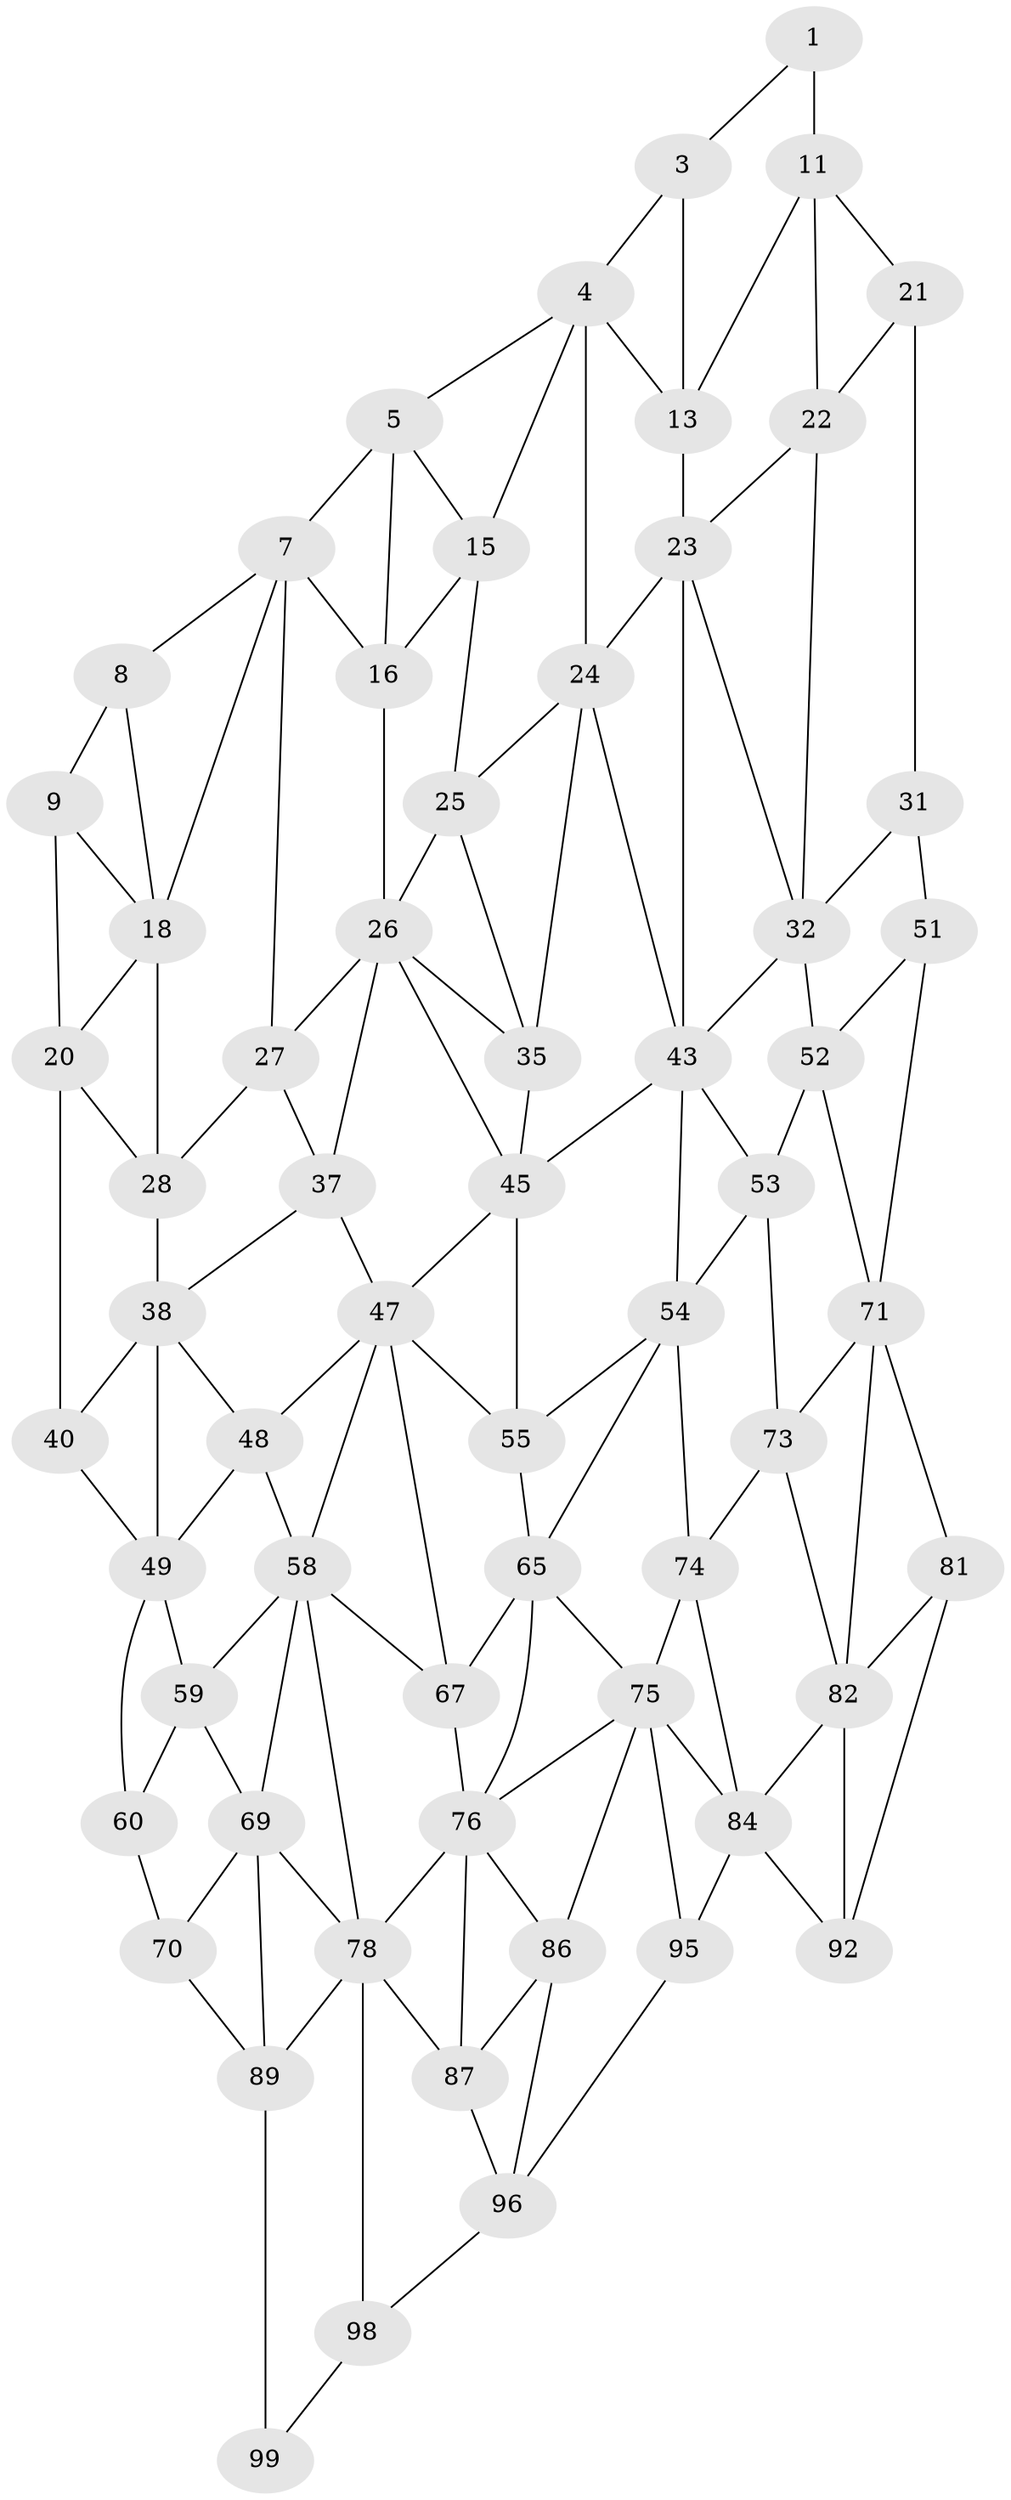 // original degree distribution, {2: 0.04, 3: 0.32, 4: 0.64}
// Generated by graph-tools (version 1.1) at 2025/11/02/21/25 10:11:11]
// undirected, 61 vertices, 128 edges
graph export_dot {
graph [start="1"]
  node [color=gray90,style=filled];
  1 [super="+2"];
  3;
  4 [super="+14"];
  5 [super="+6"];
  7 [super="+17"];
  8;
  9 [super="+10"];
  11 [super="+12"];
  13;
  15;
  16;
  18 [super="+19"];
  20 [super="+30"];
  21;
  22;
  23 [super="+33"];
  24 [super="+34"];
  25;
  26 [super="+36"];
  27;
  28 [super="+29"];
  31 [super="+41"];
  32 [super="+42"];
  35;
  37;
  38 [super="+39"];
  40;
  43 [super="+44"];
  45 [super="+46"];
  47 [super="+57"];
  48;
  49 [super="+50"];
  51 [super="+61"];
  52 [super="+62"];
  53 [super="+63"];
  54 [super="+64"];
  55 [super="+56"];
  58 [super="+68"];
  59;
  60;
  65 [super="+66"];
  67;
  69 [super="+79"];
  70 [super="+80"];
  71 [super="+72"];
  73;
  74;
  75 [super="+85"];
  76 [super="+77"];
  78 [super="+88"];
  81 [super="+91"];
  82 [super="+83"];
  84 [super="+94"];
  86;
  87;
  89 [super="+90"];
  92 [super="+93"];
  95;
  96 [super="+97"];
  98;
  99 [super="+100"];
  1 -- 11 [weight=2];
  1 -- 3;
  3 -- 13;
  3 -- 4;
  4 -- 5;
  4 -- 24;
  4 -- 13;
  4 -- 15;
  5 -- 15;
  5 -- 16;
  5 -- 7;
  7 -- 8;
  7 -- 16;
  7 -- 18;
  7 -- 27;
  8 -- 18;
  8 -- 9;
  9 -- 18;
  9 -- 20;
  11 -- 21;
  11 -- 13;
  11 -- 22;
  13 -- 23;
  15 -- 25;
  15 -- 16;
  16 -- 26;
  18 -- 28 [weight=2];
  18 -- 20;
  20 -- 40;
  20 -- 28;
  21 -- 31;
  21 -- 22;
  22 -- 32;
  22 -- 23;
  23 -- 24 [weight=2];
  23 -- 32;
  23 -- 43;
  24 -- 25;
  24 -- 35;
  24 -- 43;
  25 -- 35;
  25 -- 26;
  26 -- 27;
  26 -- 37;
  26 -- 35;
  26 -- 45;
  27 -- 37;
  27 -- 28;
  28 -- 38 [weight=2];
  31 -- 32 [weight=2];
  31 -- 51;
  32 -- 43;
  32 -- 52;
  35 -- 45;
  37 -- 47;
  37 -- 38;
  38 -- 48;
  38 -- 40;
  38 -- 49;
  40 -- 49;
  43 -- 53;
  43 -- 45;
  43 -- 54;
  45 -- 55 [weight=2];
  45 -- 47;
  47 -- 48;
  47 -- 58;
  47 -- 67;
  47 -- 55;
  48 -- 58;
  48 -- 49;
  49 -- 59;
  49 -- 60;
  51 -- 52 [weight=2];
  51 -- 71;
  52 -- 53 [weight=2];
  52 -- 71;
  53 -- 54 [weight=2];
  53 -- 73;
  54 -- 55;
  54 -- 65;
  54 -- 74;
  55 -- 65 [weight=2];
  58 -- 59;
  58 -- 67;
  58 -- 69;
  58 -- 78;
  59 -- 69;
  59 -- 60;
  60 -- 70;
  65 -- 75;
  65 -- 67;
  65 -- 76;
  67 -- 76;
  69 -- 70 [weight=2];
  69 -- 89;
  69 -- 78;
  70 -- 89;
  71 -- 81;
  71 -- 73;
  71 -- 82;
  73 -- 74;
  73 -- 82;
  74 -- 84;
  74 -- 75;
  75 -- 76;
  75 -- 84;
  75 -- 86;
  75 -- 95;
  76 -- 86;
  76 -- 78;
  76 -- 87;
  78 -- 89;
  78 -- 98;
  78 -- 87;
  81 -- 82;
  81 -- 92;
  82 -- 92 [weight=2];
  82 -- 84;
  84 -- 95;
  84 -- 92;
  86 -- 96;
  86 -- 87;
  87 -- 96;
  89 -- 99 [weight=2];
  95 -- 96;
  96 -- 98;
  98 -- 99;
}
